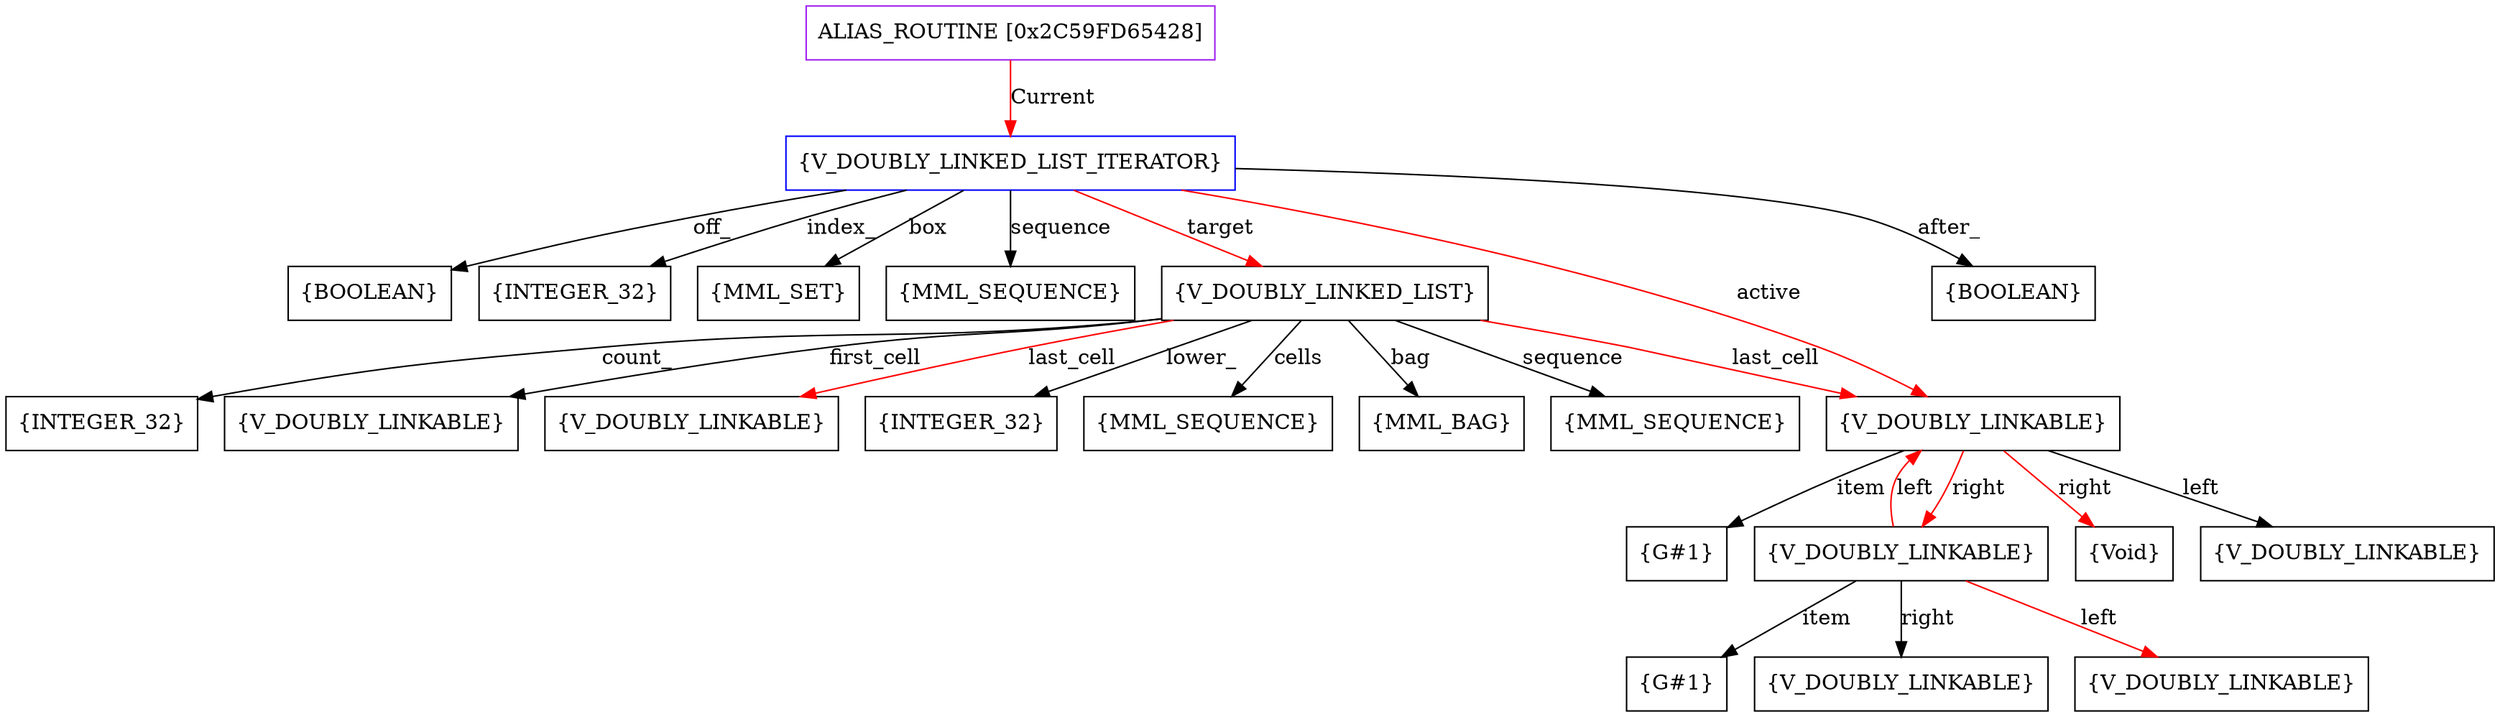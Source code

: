 digraph g {
	node [shape=box]
	b1[color=purple label=<ALIAS_ROUTINE [0x2C59FD65428]>]
	b2[color=blue label=<{V_DOUBLY_LINKED_LIST_ITERATOR}>]
	b3[label=<{BOOLEAN}>]
	b4[label=<{INTEGER_32}>]
	b5[label=<{MML_SET}>]
	b6[label=<{MML_SEQUENCE}>]
	b7[label=<{V_DOUBLY_LINKED_LIST}>]
	b8[label=<{INTEGER_32}>]
	b9[label=<{MML_BAG}>]
	b10[label=<{MML_SEQUENCE}>]
	b11[label=<{INTEGER_32}>]
	b12[label=<{V_DOUBLY_LINKABLE}>]
	b13[label=<{V_DOUBLY_LINKABLE}>]
	b14[label=<{V_DOUBLY_LINKABLE}>]
	b15[label=<{G#1}>]
	b16[label=<{V_DOUBLY_LINKABLE}>]
	b17[label=<{G#1}>]
	b18[label=<{V_DOUBLY_LINKABLE}>]
	b19[label=<{V_DOUBLY_LINKABLE}>]
	b20[label=<{Void}>]
	b21[label=<{V_DOUBLY_LINKABLE}>]
	b22[label=<{MML_SEQUENCE}>]
	b23[label=<{BOOLEAN}>]
	b1->b2[color=red label=<Current>]
	b2->b3[label=<off_>]
	b2->b4[label=<index_>]
	b2->b5[label=<box>]
	b2->b6[label=<sequence>]
	b2->b7[color=red label=<target>]
	b7->b8[label=<lower_>]
	b7->b9[label=<bag>]
	b7->b10[label=<sequence>]
	b7->b11[label=<count_>]
	b7->b12[label=<first_cell>]
	b7->b13[color=red label=<last_cell>]
	b7->b14[color=red label=<last_cell>]
	b14->b15[label=<item>]
	b14->b16[color=red label=<right>]
	b16->b17[label=<item>]
	b16->b18[label=<right>]
	b16->b19[color=red label=<left>]
	b16->b14[color=red label=<left>]
	b14->b20[color=red label=<right>]
	b14->b21[label=<left>]
	b7->b22[label=<cells>]
	b2->b14[color=red label=<active>]
	b2->b23[label=<after_>]
}
